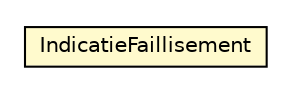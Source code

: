 #!/usr/local/bin/dot
#
# Class diagram 
# Generated by UMLGraph version R5_6-24-gf6e263 (http://www.umlgraph.org/)
#

digraph G {
	edge [fontname="Helvetica",fontsize=10,labelfontname="Helvetica",labelfontsize=10];
	node [fontname="Helvetica",fontsize=10,shape=plaintext];
	nodesep=0.25;
	ranksep=0.5;
	// nl.egem.stuf.sector.bg._0204.NNPFund.IndicatieFaillisement
	c117763 [label=<<table title="nl.egem.stuf.sector.bg._0204.NNPFund.IndicatieFaillisement" border="0" cellborder="1" cellspacing="0" cellpadding="2" port="p" bgcolor="lemonChiffon" href="./NNPFund.IndicatieFaillisement.html">
		<tr><td><table border="0" cellspacing="0" cellpadding="1">
<tr><td align="center" balign="center"> IndicatieFaillisement </td></tr>
		</table></td></tr>
		</table>>, URL="./NNPFund.IndicatieFaillisement.html", fontname="Helvetica", fontcolor="black", fontsize=10.0];
}


